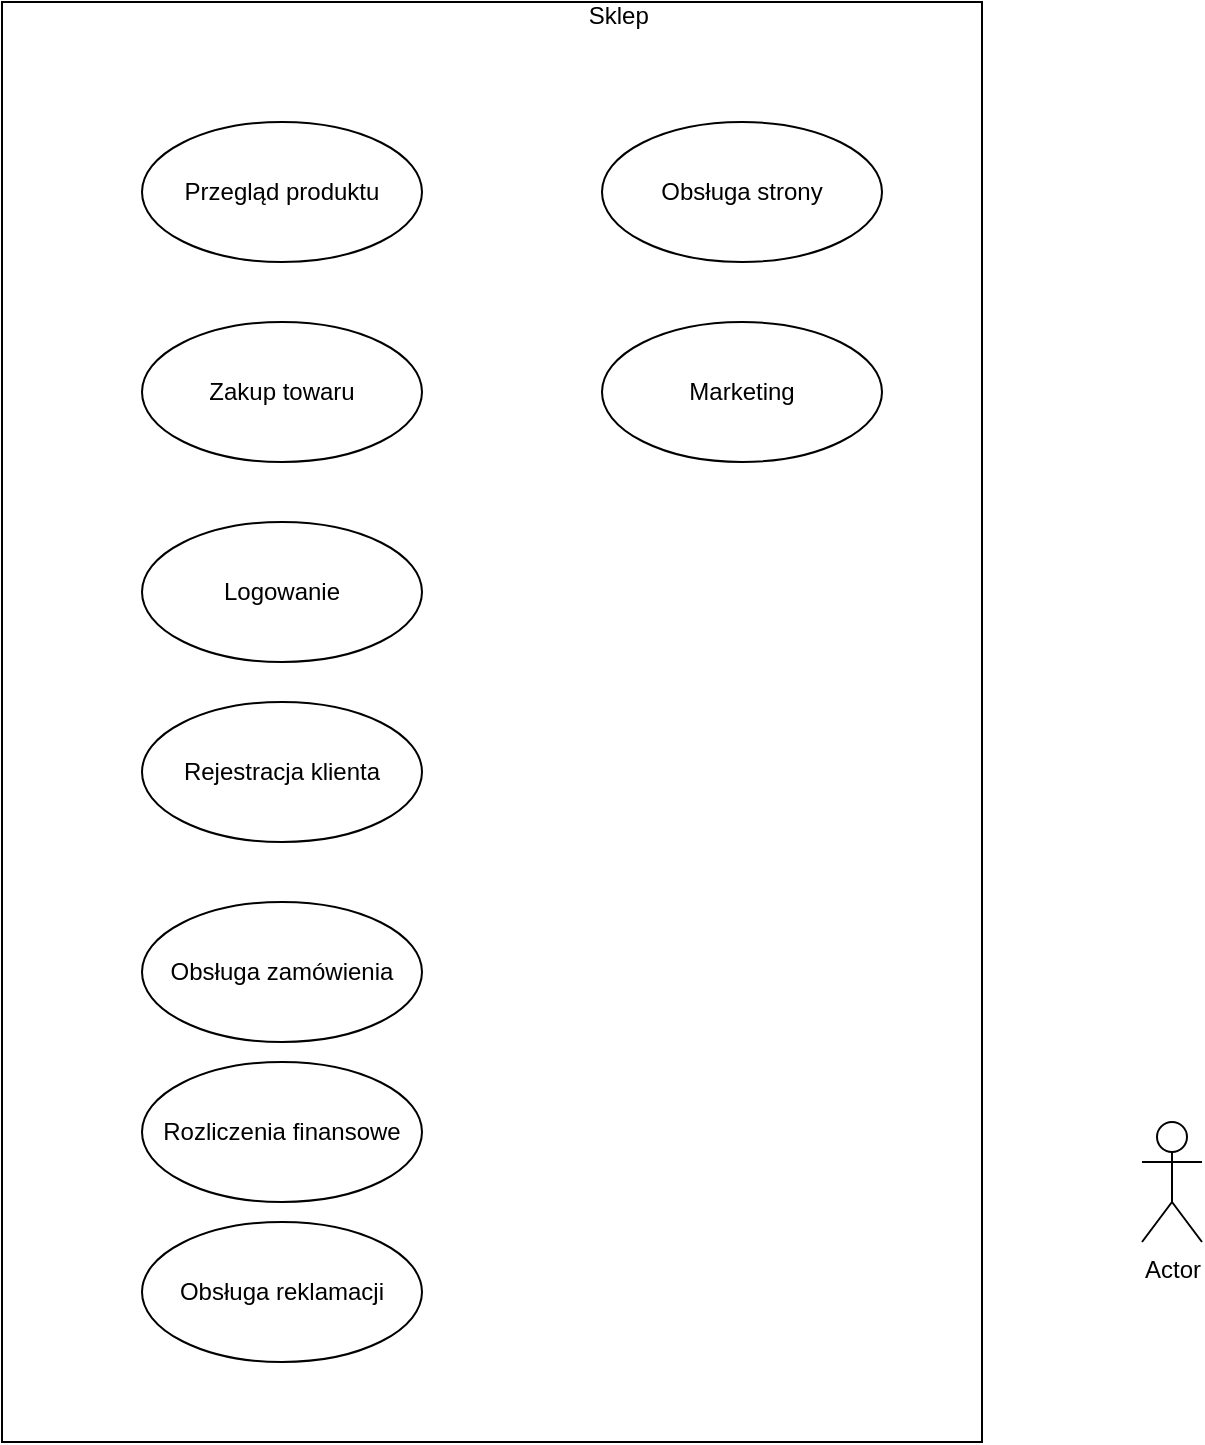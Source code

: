 <mxfile version="17.4.0" type="device"><diagram id="OfEtlM7bAxx9-KO7H_93" name="Page-1"><mxGraphModel dx="1422" dy="780" grid="1" gridSize="10" guides="1" tooltips="1" connect="1" arrows="1" fold="1" page="1" pageScale="1" pageWidth="827" pageHeight="1169" math="0" shadow="0"><root><mxCell id="0"/><mxCell id="1" parent="0"/><mxCell id="KFKQ-Ze3DzeLwv6GIYyF-8" value="&lt;div&gt;&lt;span style=&quot;white-space: pre&quot;&gt;&#9;&lt;/span&gt;&lt;span style=&quot;white-space: pre&quot;&gt;&#9;&lt;/span&gt;&lt;span style=&quot;white-space: pre&quot;&gt;&#9;&lt;/span&gt;&lt;span style=&quot;white-space: pre&quot;&gt;&#9;&lt;/span&gt;&lt;span style=&quot;white-space: pre&quot;&gt;&#9;&lt;/span&gt;&lt;span style=&quot;white-space: pre&quot;&gt;&#9;&lt;/span&gt;&lt;span style=&quot;white-space: pre&quot;&gt;&#9;&lt;/span&gt;&lt;span style=&quot;white-space: pre&quot;&gt;&#9;&lt;/span&gt;&lt;span style=&quot;white-space: pre&quot;&gt;&#9;&lt;/span&gt;&lt;span style=&quot;white-space: pre&quot;&gt;&#9;&lt;/span&gt;&lt;span style=&quot;white-space: pre&quot;&gt;&#9;&lt;/span&gt;Sklep&lt;/div&gt;&lt;div&gt;&amp;nbsp;&lt;br&gt;&lt;/div&gt;" style="verticalAlign=top;align=left;overflow=fill;fontSize=12;fontFamily=Helvetica;html=1;" vertex="1" parent="1"><mxGeometry x="160" y="40" width="490" height="720" as="geometry"/></mxCell><mxCell id="KFKQ-Ze3DzeLwv6GIYyF-1" value="Przegląd produktu" style="ellipse;whiteSpace=wrap;html=1;" vertex="1" parent="1"><mxGeometry x="230" y="100" width="140" height="70" as="geometry"/></mxCell><mxCell id="KFKQ-Ze3DzeLwv6GIYyF-2" value="Zakup towaru " style="ellipse;whiteSpace=wrap;html=1;" vertex="1" parent="1"><mxGeometry x="230" y="200" width="140" height="70" as="geometry"/></mxCell><mxCell id="KFKQ-Ze3DzeLwv6GIYyF-3" value="Rejestracja klienta" style="ellipse;whiteSpace=wrap;html=1;" vertex="1" parent="1"><mxGeometry x="230" y="390" width="140" height="70" as="geometry"/></mxCell><mxCell id="KFKQ-Ze3DzeLwv6GIYyF-4" value="Logowanie" style="ellipse;whiteSpace=wrap;html=1;" vertex="1" parent="1"><mxGeometry x="230" y="300" width="140" height="70" as="geometry"/></mxCell><mxCell id="KFKQ-Ze3DzeLwv6GIYyF-5" value="Rozliczenia finansowe" style="ellipse;whiteSpace=wrap;html=1;" vertex="1" parent="1"><mxGeometry x="230" y="570" width="140" height="70" as="geometry"/></mxCell><mxCell id="KFKQ-Ze3DzeLwv6GIYyF-6" value="Obsługa zamówienia" style="ellipse;whiteSpace=wrap;html=1;" vertex="1" parent="1"><mxGeometry x="230" y="490" width="140" height="70" as="geometry"/></mxCell><mxCell id="KFKQ-Ze3DzeLwv6GIYyF-7" value="Obsługa reklamacji " style="ellipse;whiteSpace=wrap;html=1;" vertex="1" parent="1"><mxGeometry x="230" y="650" width="140" height="70" as="geometry"/></mxCell><mxCell id="KFKQ-Ze3DzeLwv6GIYyF-9" value="Obsługa strony" style="ellipse;whiteSpace=wrap;html=1;" vertex="1" parent="1"><mxGeometry x="460" y="100" width="140" height="70" as="geometry"/></mxCell><mxCell id="KFKQ-Ze3DzeLwv6GIYyF-10" value="Marketing" style="ellipse;whiteSpace=wrap;html=1;" vertex="1" parent="1"><mxGeometry x="460" y="200" width="140" height="70" as="geometry"/></mxCell><mxCell id="KFKQ-Ze3DzeLwv6GIYyF-11" value="Actor" style="shape=umlActor;verticalLabelPosition=bottom;verticalAlign=top;html=1;" vertex="1" parent="1"><mxGeometry x="730" y="600" width="30" height="60" as="geometry"/></mxCell></root></mxGraphModel></diagram></mxfile>
